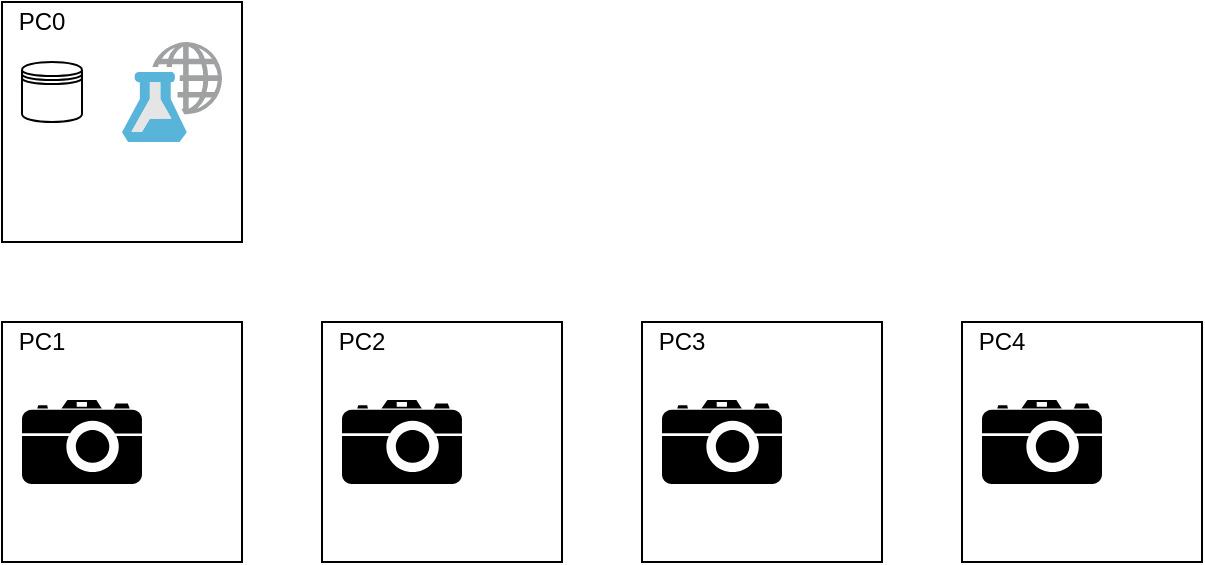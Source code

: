 <mxfile version="13.7.3" type="github">
  <diagram id="neM6gDobTcvTbkAM0NMb" name="Page-1">
    <mxGraphModel dx="1108" dy="1619" grid="1" gridSize="10" guides="1" tooltips="1" connect="1" arrows="1" fold="1" page="1" pageScale="1" pageWidth="827" pageHeight="1169" math="0" shadow="0">
      <root>
        <mxCell id="0" />
        <mxCell id="1" parent="0" />
        <mxCell id="E7cAo8KY-5Jf7l7Yv-IA-1" value="" style="whiteSpace=wrap;html=1;aspect=fixed;" vertex="1" parent="1">
          <mxGeometry x="120" y="40" width="120" height="120" as="geometry" />
        </mxCell>
        <mxCell id="E7cAo8KY-5Jf7l7Yv-IA-2" value="" style="whiteSpace=wrap;html=1;aspect=fixed;" vertex="1" parent="1">
          <mxGeometry x="280" y="40" width="120" height="120" as="geometry" />
        </mxCell>
        <mxCell id="E7cAo8KY-5Jf7l7Yv-IA-3" value="" style="whiteSpace=wrap;html=1;aspect=fixed;" vertex="1" parent="1">
          <mxGeometry x="440" y="40" width="120" height="120" as="geometry" />
        </mxCell>
        <mxCell id="E7cAo8KY-5Jf7l7Yv-IA-4" value="" style="whiteSpace=wrap;html=1;aspect=fixed;" vertex="1" parent="1">
          <mxGeometry x="600" y="40" width="120" height="120" as="geometry" />
        </mxCell>
        <mxCell id="E7cAo8KY-5Jf7l7Yv-IA-5" value="PC1" style="text;html=1;strokeColor=none;fillColor=none;align=center;verticalAlign=middle;whiteSpace=wrap;rounded=0;" vertex="1" parent="1">
          <mxGeometry x="120" y="40" width="40" height="20" as="geometry" />
        </mxCell>
        <mxCell id="E7cAo8KY-5Jf7l7Yv-IA-8" value="PC2" style="text;html=1;strokeColor=none;fillColor=none;align=center;verticalAlign=middle;whiteSpace=wrap;rounded=0;" vertex="1" parent="1">
          <mxGeometry x="280" y="40" width="40" height="20" as="geometry" />
        </mxCell>
        <mxCell id="E7cAo8KY-5Jf7l7Yv-IA-9" value="PC3" style="text;html=1;strokeColor=none;fillColor=none;align=center;verticalAlign=middle;whiteSpace=wrap;rounded=0;" vertex="1" parent="1">
          <mxGeometry x="440" y="40" width="40" height="20" as="geometry" />
        </mxCell>
        <mxCell id="E7cAo8KY-5Jf7l7Yv-IA-10" value="PC4" style="text;html=1;strokeColor=none;fillColor=none;align=center;verticalAlign=middle;whiteSpace=wrap;rounded=0;" vertex="1" parent="1">
          <mxGeometry x="600" y="40" width="40" height="20" as="geometry" />
        </mxCell>
        <mxCell id="E7cAo8KY-5Jf7l7Yv-IA-24" value="" style="whiteSpace=wrap;html=1;aspect=fixed;" vertex="1" parent="1">
          <mxGeometry x="120" y="-120" width="120" height="120" as="geometry" />
        </mxCell>
        <mxCell id="E7cAo8KY-5Jf7l7Yv-IA-25" value="PC0" style="text;html=1;strokeColor=none;fillColor=none;align=center;verticalAlign=middle;whiteSpace=wrap;rounded=0;" vertex="1" parent="1">
          <mxGeometry x="120" y="-120" width="40" height="20" as="geometry" />
        </mxCell>
        <mxCell id="E7cAo8KY-5Jf7l7Yv-IA-26" value="" style="shape=datastore;whiteSpace=wrap;html=1;" vertex="1" parent="1">
          <mxGeometry x="130" y="-90" width="30" height="30" as="geometry" />
        </mxCell>
        <mxCell id="E7cAo8KY-5Jf7l7Yv-IA-27" value="" style="shape=mxgraph.signs.tech.camera_2;html=1;pointerEvents=1;fillColor=#000000;strokeColor=none;verticalLabelPosition=bottom;verticalAlign=top;align=center;" vertex="1" parent="1">
          <mxGeometry x="130" y="79" width="60" height="42" as="geometry" />
        </mxCell>
        <mxCell id="E7cAo8KY-5Jf7l7Yv-IA-28" value="" style="shape=mxgraph.signs.tech.camera_2;html=1;pointerEvents=1;fillColor=#000000;strokeColor=none;verticalLabelPosition=bottom;verticalAlign=top;align=center;" vertex="1" parent="1">
          <mxGeometry x="290" y="79" width="60" height="42" as="geometry" />
        </mxCell>
        <mxCell id="E7cAo8KY-5Jf7l7Yv-IA-29" value="" style="shape=mxgraph.signs.tech.camera_2;html=1;pointerEvents=1;fillColor=#000000;strokeColor=none;verticalLabelPosition=bottom;verticalAlign=top;align=center;" vertex="1" parent="1">
          <mxGeometry x="450" y="79" width="60" height="42" as="geometry" />
        </mxCell>
        <mxCell id="E7cAo8KY-5Jf7l7Yv-IA-30" value="" style="shape=mxgraph.signs.tech.camera_2;html=1;pointerEvents=1;fillColor=#000000;strokeColor=none;verticalLabelPosition=bottom;verticalAlign=top;align=center;" vertex="1" parent="1">
          <mxGeometry x="610" y="79" width="60" height="42" as="geometry" />
        </mxCell>
        <mxCell id="E7cAo8KY-5Jf7l7Yv-IA-32" value="" style="aspect=fixed;html=1;points=[];align=center;image;fontSize=12;image=img/lib/mscae/Machine_Learning_Studio_Web_Services.svg;" vertex="1" parent="1">
          <mxGeometry x="180" y="-100" width="50" height="50" as="geometry" />
        </mxCell>
      </root>
    </mxGraphModel>
  </diagram>
</mxfile>
